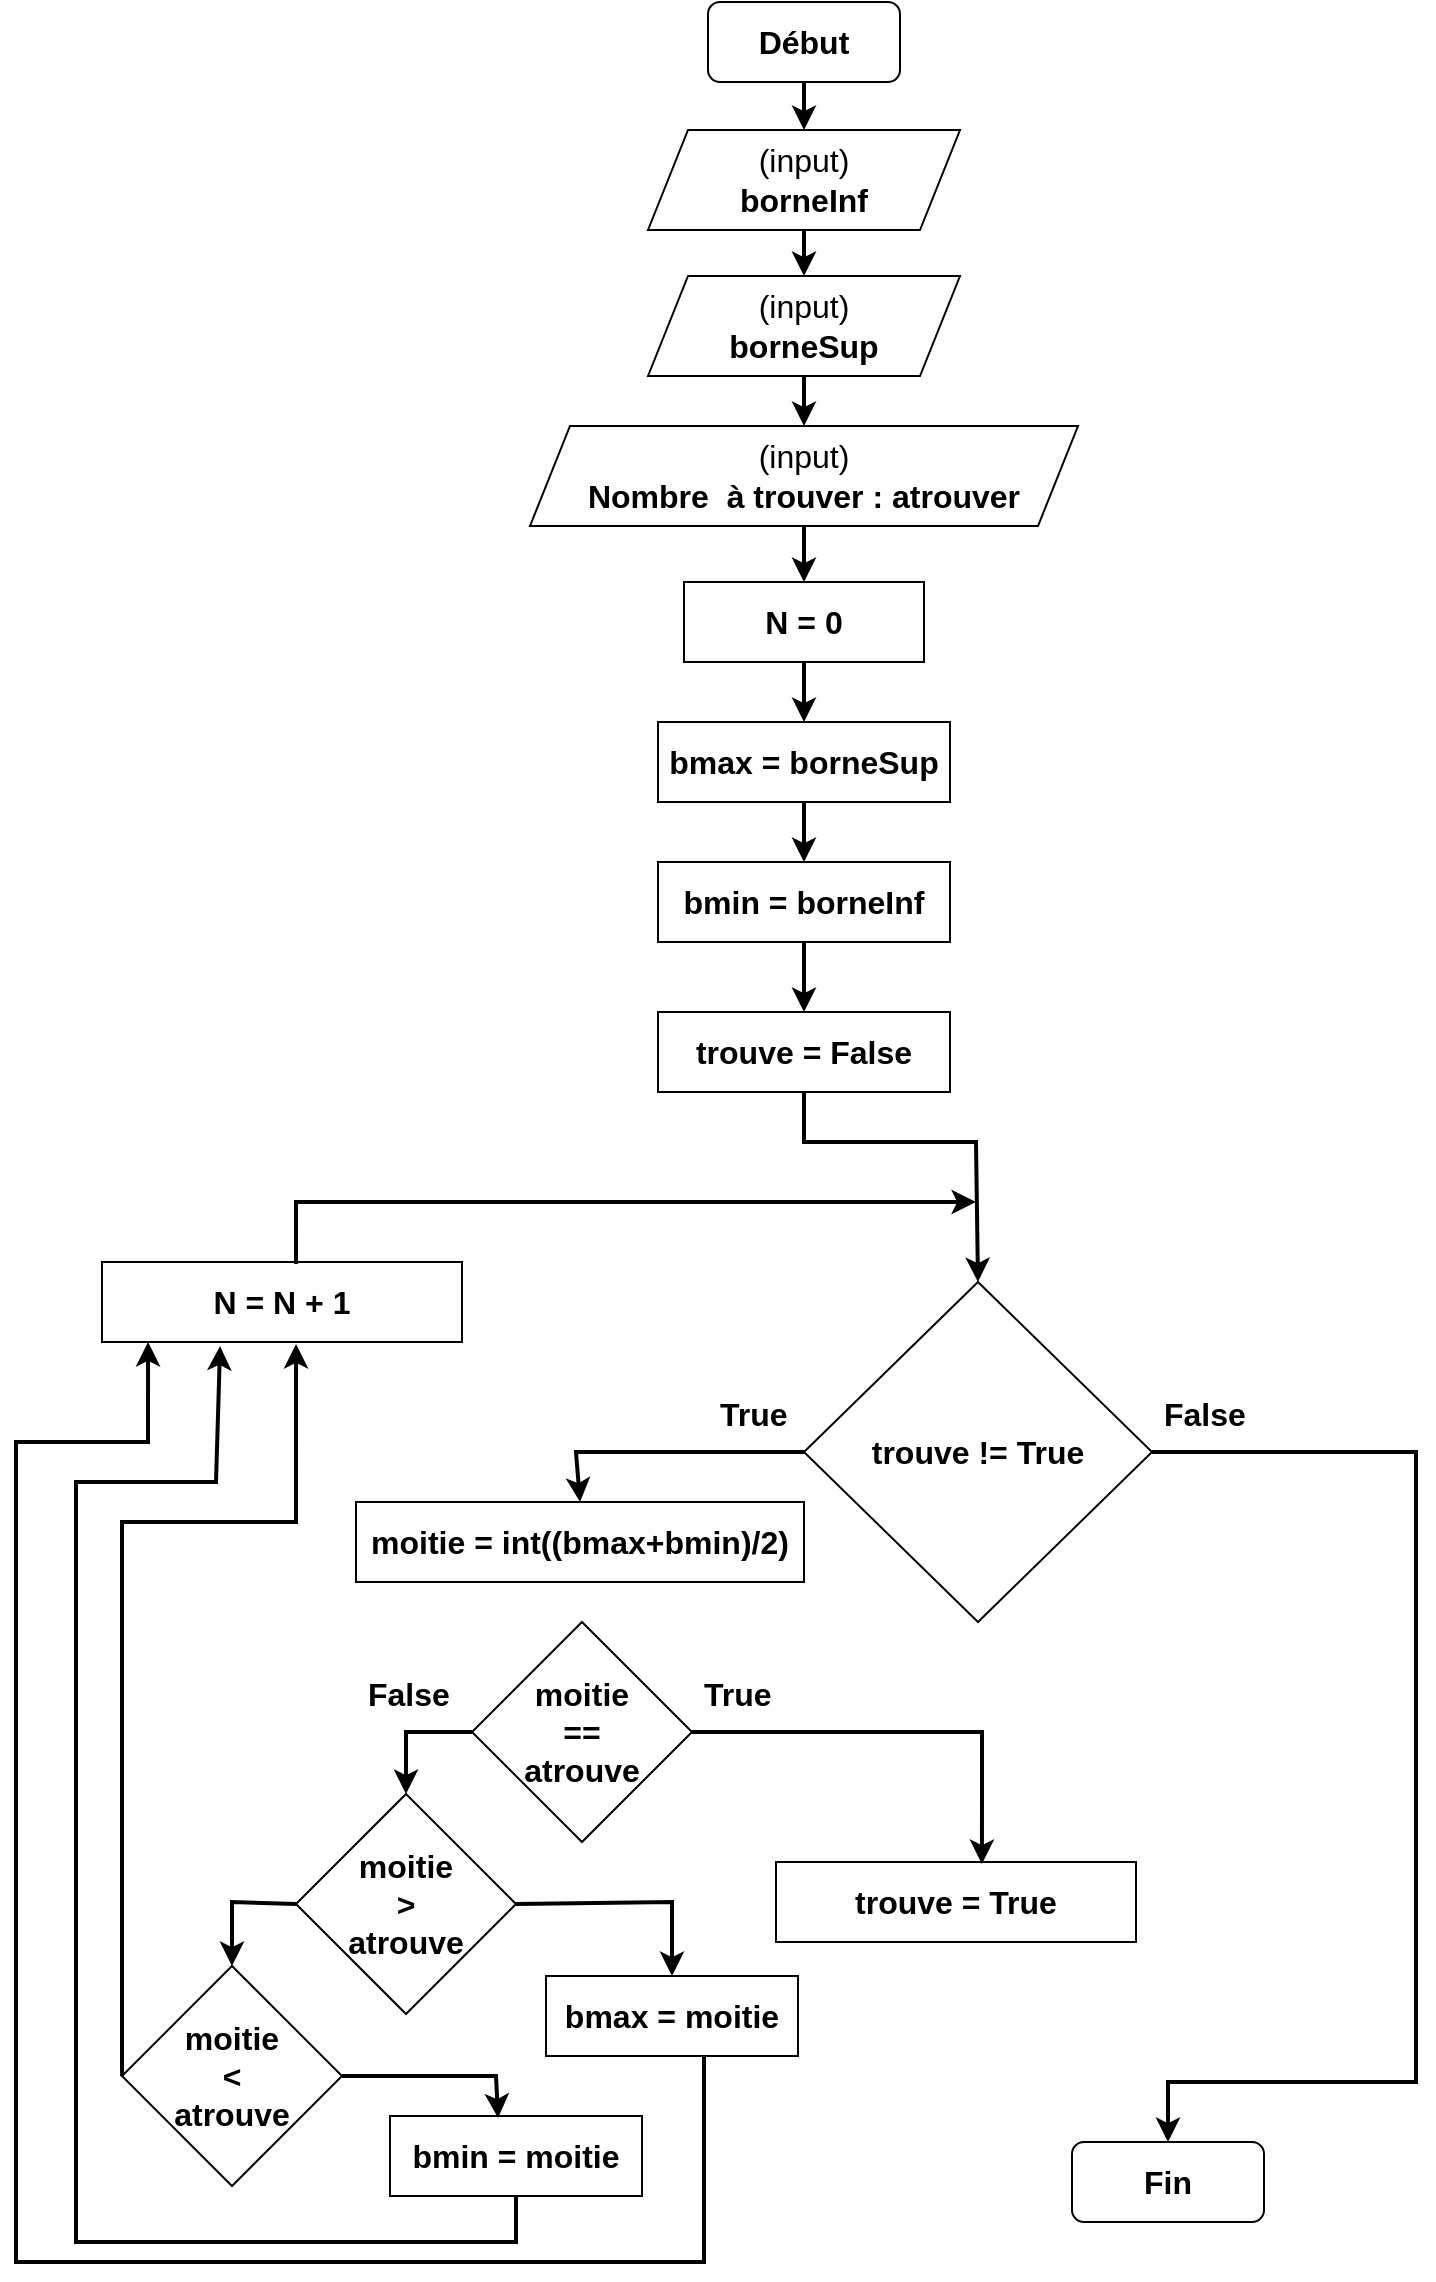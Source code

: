 <mxfile version="20.3.0" type="device"><diagram id="5vpFoZmn4Fekcikj4dkE" name="Page-1"><mxGraphModel dx="1102" dy="685" grid="1" gridSize="10" guides="1" tooltips="1" connect="1" arrows="1" fold="1" page="1" pageScale="1" pageWidth="827" pageHeight="1169" math="0" shadow="0"><root><mxCell id="0"/><mxCell id="1" parent="0"/><mxCell id="DvjzaLrjLtB9JEVLysHj-1" value="&lt;font style=&quot;font-size: 16px;&quot;&gt;&lt;b&gt;Début&lt;/b&gt;&lt;/font&gt;" style="rounded=1;whiteSpace=wrap;html=1;" vertex="1" parent="1"><mxGeometry x="366" y="40" width="96" height="40" as="geometry"/></mxCell><mxCell id="DvjzaLrjLtB9JEVLysHj-2" value="(input)&lt;br&gt;&lt;b&gt;borneInf&lt;/b&gt;" style="shape=parallelogram;perimeter=parallelogramPerimeter;whiteSpace=wrap;html=1;fixedSize=1;fontSize=16;" vertex="1" parent="1"><mxGeometry x="336" y="104" width="156" height="50" as="geometry"/></mxCell><mxCell id="DvjzaLrjLtB9JEVLysHj-3" value="(input)&lt;br&gt;&lt;b&gt;borneSup&lt;/b&gt;" style="shape=parallelogram;perimeter=parallelogramPerimeter;whiteSpace=wrap;html=1;fixedSize=1;fontSize=16;" vertex="1" parent="1"><mxGeometry x="336" y="177" width="156" height="50" as="geometry"/></mxCell><mxCell id="DvjzaLrjLtB9JEVLysHj-4" value="(input)&lt;br&gt;&lt;b&gt;Nombre&amp;nbsp; à trouver : atrouver&lt;/b&gt;" style="shape=parallelogram;perimeter=parallelogramPerimeter;whiteSpace=wrap;html=1;fixedSize=1;fontSize=16;" vertex="1" parent="1"><mxGeometry x="277" y="252" width="274" height="50" as="geometry"/></mxCell><mxCell id="DvjzaLrjLtB9JEVLysHj-5" value="&lt;b&gt;N = 0&lt;/b&gt;" style="rounded=0;whiteSpace=wrap;html=1;fontSize=16;" vertex="1" parent="1"><mxGeometry x="354" y="330" width="120" height="40" as="geometry"/></mxCell><mxCell id="DvjzaLrjLtB9JEVLysHj-6" value="&lt;b&gt;bmin = borneInf&lt;/b&gt;" style="rounded=0;whiteSpace=wrap;html=1;fontSize=16;" vertex="1" parent="1"><mxGeometry x="341" y="470" width="146" height="40" as="geometry"/></mxCell><mxCell id="DvjzaLrjLtB9JEVLysHj-7" value="" style="endArrow=classic;html=1;rounded=0;fontSize=16;exitX=0.5;exitY=1;exitDx=0;exitDy=0;entryX=0.5;entryY=0;entryDx=0;entryDy=0;strokeWidth=2;" edge="1" parent="1" source="DvjzaLrjLtB9JEVLysHj-1" target="DvjzaLrjLtB9JEVLysHj-2"><mxGeometry width="50" height="50" relative="1" as="geometry"><mxPoint x="390" y="340" as="sourcePoint"/><mxPoint x="470" y="100" as="targetPoint"/></mxGeometry></mxCell><mxCell id="DvjzaLrjLtB9JEVLysHj-8" value="" style="endArrow=classic;html=1;rounded=0;strokeWidth=2;fontSize=16;exitX=0.5;exitY=1;exitDx=0;exitDy=0;entryX=0.5;entryY=0;entryDx=0;entryDy=0;" edge="1" parent="1" source="DvjzaLrjLtB9JEVLysHj-2" target="DvjzaLrjLtB9JEVLysHj-3"><mxGeometry width="50" height="50" relative="1" as="geometry"><mxPoint x="390" y="340" as="sourcePoint"/><mxPoint x="440" y="290" as="targetPoint"/></mxGeometry></mxCell><mxCell id="DvjzaLrjLtB9JEVLysHj-9" value="" style="endArrow=classic;html=1;rounded=0;strokeWidth=2;fontSize=16;exitX=0.5;exitY=1;exitDx=0;exitDy=0;entryX=0.5;entryY=0;entryDx=0;entryDy=0;" edge="1" parent="1" source="DvjzaLrjLtB9JEVLysHj-3" target="DvjzaLrjLtB9JEVLysHj-4"><mxGeometry width="50" height="50" relative="1" as="geometry"><mxPoint x="390" y="340" as="sourcePoint"/><mxPoint x="440" y="290" as="targetPoint"/></mxGeometry></mxCell><mxCell id="DvjzaLrjLtB9JEVLysHj-10" value="" style="endArrow=classic;html=1;rounded=0;strokeWidth=2;fontSize=16;exitX=0.5;exitY=1;exitDx=0;exitDy=0;entryX=0.5;entryY=0;entryDx=0;entryDy=0;" edge="1" parent="1" source="DvjzaLrjLtB9JEVLysHj-4" target="DvjzaLrjLtB9JEVLysHj-5"><mxGeometry width="50" height="50" relative="1" as="geometry"><mxPoint x="390" y="340" as="sourcePoint"/><mxPoint x="440" y="290" as="targetPoint"/></mxGeometry></mxCell><mxCell id="DvjzaLrjLtB9JEVLysHj-12" value="&lt;b&gt;trouve = False&lt;/b&gt;" style="rounded=0;whiteSpace=wrap;html=1;fontSize=16;" vertex="1" parent="1"><mxGeometry x="341" y="545" width="146" height="40" as="geometry"/></mxCell><mxCell id="DvjzaLrjLtB9JEVLysHj-13" value="" style="endArrow=classic;html=1;rounded=0;strokeWidth=2;fontSize=16;exitX=0.5;exitY=1;exitDx=0;exitDy=0;entryX=0.5;entryY=0;entryDx=0;entryDy=0;" edge="1" parent="1" source="DvjzaLrjLtB9JEVLysHj-6" target="DvjzaLrjLtB9JEVLysHj-12"><mxGeometry width="50" height="50" relative="1" as="geometry"><mxPoint x="424" y="442" as="sourcePoint"/><mxPoint x="424" y="480" as="targetPoint"/></mxGeometry></mxCell><mxCell id="DvjzaLrjLtB9JEVLysHj-14" value="&lt;b&gt;trouve != True&lt;/b&gt;" style="rhombus;whiteSpace=wrap;html=1;fontSize=16;" vertex="1" parent="1"><mxGeometry x="414" y="680" width="174" height="170" as="geometry"/></mxCell><mxCell id="DvjzaLrjLtB9JEVLysHj-15" value="&lt;b&gt;moitie &lt;br&gt;== &lt;br&gt;atrouve&lt;/b&gt;" style="rhombus;whiteSpace=wrap;html=1;fontSize=16;" vertex="1" parent="1"><mxGeometry x="248" y="850" width="110" height="110" as="geometry"/></mxCell><mxCell id="DvjzaLrjLtB9JEVLysHj-16" value="&lt;b&gt;N = N + 1&lt;/b&gt;" style="rounded=0;whiteSpace=wrap;html=1;fontSize=16;" vertex="1" parent="1"><mxGeometry x="63" y="670" width="180" height="40" as="geometry"/></mxCell><mxCell id="DvjzaLrjLtB9JEVLysHj-17" value="&lt;font style=&quot;font-size: 16px;&quot;&gt;&lt;b&gt;Fin&lt;/b&gt;&lt;/font&gt;" style="rounded=1;whiteSpace=wrap;html=1;" vertex="1" parent="1"><mxGeometry x="548" y="1110" width="96" height="40" as="geometry"/></mxCell><mxCell id="DvjzaLrjLtB9JEVLysHj-18" value="&lt;b&gt;trouve = True&lt;/b&gt;" style="rounded=0;whiteSpace=wrap;html=1;fontSize=16;" vertex="1" parent="1"><mxGeometry x="400" y="970" width="180" height="40" as="geometry"/></mxCell><mxCell id="DvjzaLrjLtB9JEVLysHj-19" value="" style="endArrow=classic;html=1;rounded=0;strokeWidth=2;fontSize=16;exitX=0.5;exitY=1;exitDx=0;exitDy=0;entryX=0.5;entryY=0;entryDx=0;entryDy=0;" edge="1" parent="1" source="DvjzaLrjLtB9JEVLysHj-12" target="DvjzaLrjLtB9JEVLysHj-14"><mxGeometry width="50" height="50" relative="1" as="geometry"><mxPoint x="424" y="520" as="sourcePoint"/><mxPoint x="424" y="555" as="targetPoint"/><Array as="points"><mxPoint x="414" y="610"/><mxPoint x="500" y="610"/></Array></mxGeometry></mxCell><mxCell id="DvjzaLrjLtB9JEVLysHj-20" value="" style="endArrow=classic;html=1;rounded=0;strokeWidth=2;fontSize=16;exitX=0.539;exitY=0.025;exitDx=0;exitDy=0;exitPerimeter=0;" edge="1" parent="1" source="DvjzaLrjLtB9JEVLysHj-16"><mxGeometry width="50" height="50" relative="1" as="geometry"><mxPoint x="424" y="520" as="sourcePoint"/><mxPoint x="500" y="640" as="targetPoint"/><Array as="points"><mxPoint x="160" y="640"/></Array></mxGeometry></mxCell><mxCell id="DvjzaLrjLtB9JEVLysHj-22" value="" style="endArrow=classic;html=1;rounded=0;strokeWidth=2;fontSize=16;exitX=1;exitY=0.5;exitDx=0;exitDy=0;entryX=0.5;entryY=0;entryDx=0;entryDy=0;" edge="1" parent="1" source="DvjzaLrjLtB9JEVLysHj-14" target="DvjzaLrjLtB9JEVLysHj-17"><mxGeometry width="50" height="50" relative="1" as="geometry"><mxPoint x="170" y="798" as="sourcePoint"/><mxPoint x="170" y="763" as="targetPoint"/><Array as="points"><mxPoint x="720" y="765"/><mxPoint x="720" y="1080"/><mxPoint x="596" y="1080"/></Array></mxGeometry></mxCell><mxCell id="DvjzaLrjLtB9JEVLysHj-24" value="" style="endArrow=classic;html=1;rounded=0;strokeWidth=2;fontSize=16;exitX=1;exitY=0.5;exitDx=0;exitDy=0;entryX=0.572;entryY=0.025;entryDx=0;entryDy=0;entryPerimeter=0;" edge="1" parent="1" source="DvjzaLrjLtB9JEVLysHj-15" target="DvjzaLrjLtB9JEVLysHj-18"><mxGeometry width="50" height="50" relative="1" as="geometry"><mxPoint x="200" y="1010" as="sourcePoint"/><mxPoint x="120" y="1020" as="targetPoint"/><Array as="points"><mxPoint x="503" y="905"/><mxPoint x="503" y="935"/></Array></mxGeometry></mxCell><mxCell id="DvjzaLrjLtB9JEVLysHj-26" value="False" style="text;strokeColor=none;fillColor=none;align=left;verticalAlign=middle;spacingLeft=4;spacingRight=4;overflow=hidden;points=[[0,0.5],[1,0.5]];portConstraint=eastwest;rotatable=0;fontSize=16;fontStyle=1" vertex="1" parent="1"><mxGeometry x="190" y="870" width="80" height="30" as="geometry"/></mxCell><mxCell id="DvjzaLrjLtB9JEVLysHj-27" value="True" style="text;strokeColor=none;fillColor=none;align=left;verticalAlign=middle;spacingLeft=4;spacingRight=4;overflow=hidden;points=[[0,0.5],[1,0.5]];portConstraint=eastwest;rotatable=0;fontSize=16;fontStyle=1" vertex="1" parent="1"><mxGeometry x="358" y="870" width="80" height="30" as="geometry"/></mxCell><mxCell id="DvjzaLrjLtB9JEVLysHj-28" value="True" style="text;strokeColor=none;fillColor=none;align=left;verticalAlign=middle;spacingLeft=4;spacingRight=4;overflow=hidden;points=[[0,0.5],[1,0.5]];portConstraint=eastwest;rotatable=0;fontSize=16;fontStyle=1" vertex="1" parent="1"><mxGeometry x="366" y="730" width="80" height="30" as="geometry"/></mxCell><mxCell id="DvjzaLrjLtB9JEVLysHj-29" value="False" style="text;strokeColor=none;fillColor=none;align=left;verticalAlign=middle;spacingLeft=4;spacingRight=4;overflow=hidden;points=[[0,0.5],[1,0.5]];portConstraint=eastwest;rotatable=0;fontSize=16;fontStyle=1" vertex="1" parent="1"><mxGeometry x="588" y="730" width="80" height="30" as="geometry"/></mxCell><mxCell id="DvjzaLrjLtB9JEVLysHj-30" value="&lt;b&gt;bmax = borneSup&lt;/b&gt;" style="rounded=0;whiteSpace=wrap;html=1;fontSize=16;" vertex="1" parent="1"><mxGeometry x="341" y="400" width="146" height="40" as="geometry"/></mxCell><mxCell id="DvjzaLrjLtB9JEVLysHj-31" value="" style="endArrow=classic;html=1;rounded=0;strokeWidth=2;fontSize=16;exitX=0.5;exitY=1;exitDx=0;exitDy=0;entryX=0.5;entryY=0;entryDx=0;entryDy=0;" edge="1" parent="1" source="DvjzaLrjLtB9JEVLysHj-5" target="DvjzaLrjLtB9JEVLysHj-30"><mxGeometry width="50" height="50" relative="1" as="geometry"><mxPoint x="424" y="520" as="sourcePoint"/><mxPoint x="424" y="555" as="targetPoint"/></mxGeometry></mxCell><mxCell id="DvjzaLrjLtB9JEVLysHj-32" value="" style="endArrow=classic;html=1;rounded=0;strokeWidth=2;fontSize=16;exitX=0.5;exitY=1;exitDx=0;exitDy=0;entryX=0.5;entryY=0;entryDx=0;entryDy=0;" edge="1" parent="1" source="DvjzaLrjLtB9JEVLysHj-30" target="DvjzaLrjLtB9JEVLysHj-6"><mxGeometry width="50" height="50" relative="1" as="geometry"><mxPoint x="424" y="380" as="sourcePoint"/><mxPoint x="424" y="410" as="targetPoint"/></mxGeometry></mxCell><mxCell id="DvjzaLrjLtB9JEVLysHj-33" value="&lt;b&gt;moitie = int((bmax+bmin)/2)&lt;/b&gt;" style="rounded=0;whiteSpace=wrap;html=1;fontSize=16;" vertex="1" parent="1"><mxGeometry x="190" y="790" width="224" height="40" as="geometry"/></mxCell><mxCell id="DvjzaLrjLtB9JEVLysHj-34" value="" style="endArrow=classic;html=1;rounded=0;strokeWidth=2;fontSize=16;exitX=0;exitY=0.5;exitDx=0;exitDy=0;entryX=0.5;entryY=0;entryDx=0;entryDy=0;" edge="1" parent="1"><mxGeometry width="50" height="50" relative="1" as="geometry"><mxPoint x="414" y="765" as="sourcePoint"/><mxPoint x="302" y="790" as="targetPoint"/><Array as="points"><mxPoint x="300" y="765"/></Array></mxGeometry></mxCell><mxCell id="DvjzaLrjLtB9JEVLysHj-35" value="&lt;b&gt;moitie &lt;br&gt;&amp;gt; &lt;br&gt;atrouve&lt;/b&gt;" style="rhombus;whiteSpace=wrap;html=1;fontSize=16;" vertex="1" parent="1"><mxGeometry x="160" y="936" width="110" height="110" as="geometry"/></mxCell><mxCell id="DvjzaLrjLtB9JEVLysHj-36" value="&lt;b&gt;moitie &lt;br&gt;&amp;lt; &lt;br&gt;atrouve&lt;/b&gt;" style="rhombus;whiteSpace=wrap;html=1;fontSize=16;" vertex="1" parent="1"><mxGeometry x="73" y="1022" width="110" height="110" as="geometry"/></mxCell><mxCell id="DvjzaLrjLtB9JEVLysHj-37" value="" style="endArrow=classic;html=1;rounded=0;strokeWidth=2;exitX=0.627;exitY=1;exitDx=0;exitDy=0;exitPerimeter=0;entryX=0.128;entryY=1;entryDx=0;entryDy=0;entryPerimeter=0;" edge="1" parent="1" source="DvjzaLrjLtB9JEVLysHj-40" target="DvjzaLrjLtB9JEVLysHj-16"><mxGeometry width="50" height="50" relative="1" as="geometry"><mxPoint x="360" y="970" as="sourcePoint"/><mxPoint x="410" y="920" as="targetPoint"/><Array as="points"><mxPoint x="364" y="1170"/><mxPoint x="20" y="1170"/><mxPoint x="20" y="760"/><mxPoint x="86" y="760"/></Array></mxGeometry></mxCell><mxCell id="DvjzaLrjLtB9JEVLysHj-38" value="" style="endArrow=classic;html=1;rounded=0;strokeWidth=2;exitX=0;exitY=0.5;exitDx=0;exitDy=0;entryX=0.5;entryY=0;entryDx=0;entryDy=0;" edge="1" parent="1" source="DvjzaLrjLtB9JEVLysHj-15" target="DvjzaLrjLtB9JEVLysHj-35"><mxGeometry width="50" height="50" relative="1" as="geometry"><mxPoint x="370" y="980" as="sourcePoint"/><mxPoint x="420" y="930" as="targetPoint"/><Array as="points"><mxPoint x="215" y="905"/></Array></mxGeometry></mxCell><mxCell id="DvjzaLrjLtB9JEVLysHj-39" value="" style="endArrow=classic;html=1;rounded=0;strokeWidth=2;exitX=0;exitY=0.5;exitDx=0;exitDy=0;entryX=0.5;entryY=0;entryDx=0;entryDy=0;" edge="1" parent="1" source="DvjzaLrjLtB9JEVLysHj-35" target="DvjzaLrjLtB9JEVLysHj-36"><mxGeometry width="50" height="50" relative="1" as="geometry"><mxPoint x="370" y="980" as="sourcePoint"/><mxPoint x="420" y="930" as="targetPoint"/><Array as="points"><mxPoint x="128" y="990"/></Array></mxGeometry></mxCell><mxCell id="DvjzaLrjLtB9JEVLysHj-40" value="&lt;b&gt;bmax = moitie&lt;/b&gt;" style="rounded=0;whiteSpace=wrap;html=1;fontSize=16;" vertex="1" parent="1"><mxGeometry x="285" y="1027" width="126" height="40" as="geometry"/></mxCell><mxCell id="DvjzaLrjLtB9JEVLysHj-41" value="&lt;b&gt;bmin = moitie&lt;/b&gt;" style="rounded=0;whiteSpace=wrap;html=1;fontSize=16;" vertex="1" parent="1"><mxGeometry x="207" y="1097" width="126" height="40" as="geometry"/></mxCell><mxCell id="DvjzaLrjLtB9JEVLysHj-42" value="" style="endArrow=classic;html=1;rounded=0;strokeWidth=2;exitX=1;exitY=0.5;exitDx=0;exitDy=0;entryX=0.5;entryY=0;entryDx=0;entryDy=0;" edge="1" parent="1" source="DvjzaLrjLtB9JEVLysHj-35" target="DvjzaLrjLtB9JEVLysHj-40"><mxGeometry width="50" height="50" relative="1" as="geometry"><mxPoint x="370" y="980" as="sourcePoint"/><mxPoint x="420" y="930" as="targetPoint"/><Array as="points"><mxPoint x="348" y="990"/></Array></mxGeometry></mxCell><mxCell id="DvjzaLrjLtB9JEVLysHj-43" value="" style="endArrow=classic;html=1;rounded=0;strokeWidth=2;exitX=1;exitY=0.5;exitDx=0;exitDy=0;entryX=0.429;entryY=0.025;entryDx=0;entryDy=0;entryPerimeter=0;" edge="1" parent="1" source="DvjzaLrjLtB9JEVLysHj-36" target="DvjzaLrjLtB9JEVLysHj-41"><mxGeometry width="50" height="50" relative="1" as="geometry"><mxPoint x="370" y="980" as="sourcePoint"/><mxPoint x="420" y="930" as="targetPoint"/><Array as="points"><mxPoint x="260" y="1077"/></Array></mxGeometry></mxCell><mxCell id="DvjzaLrjLtB9JEVLysHj-44" value="" style="endArrow=classic;html=1;rounded=0;strokeWidth=2;exitX=0;exitY=0.5;exitDx=0;exitDy=0;entryX=0.539;entryY=1.025;entryDx=0;entryDy=0;entryPerimeter=0;" edge="1" parent="1" source="DvjzaLrjLtB9JEVLysHj-36" target="DvjzaLrjLtB9JEVLysHj-16"><mxGeometry width="50" height="50" relative="1" as="geometry"><mxPoint x="370" y="980" as="sourcePoint"/><mxPoint x="420" y="930" as="targetPoint"/><Array as="points"><mxPoint x="73" y="800"/><mxPoint x="160" y="800"/></Array></mxGeometry></mxCell><mxCell id="DvjzaLrjLtB9JEVLysHj-45" value="" style="endArrow=classic;html=1;rounded=0;strokeWidth=2;exitX=0.5;exitY=1;exitDx=0;exitDy=0;entryX=0.328;entryY=1.05;entryDx=0;entryDy=0;entryPerimeter=0;" edge="1" parent="1" source="DvjzaLrjLtB9JEVLysHj-41" target="DvjzaLrjLtB9JEVLysHj-16"><mxGeometry width="50" height="50" relative="1" as="geometry"><mxPoint x="370" y="980" as="sourcePoint"/><mxPoint x="420" y="930" as="targetPoint"/><Array as="points"><mxPoint x="270" y="1160"/><mxPoint x="50" y="1160"/><mxPoint x="50" y="780"/><mxPoint x="120" y="780"/></Array></mxGeometry></mxCell></root></mxGraphModel></diagram></mxfile>